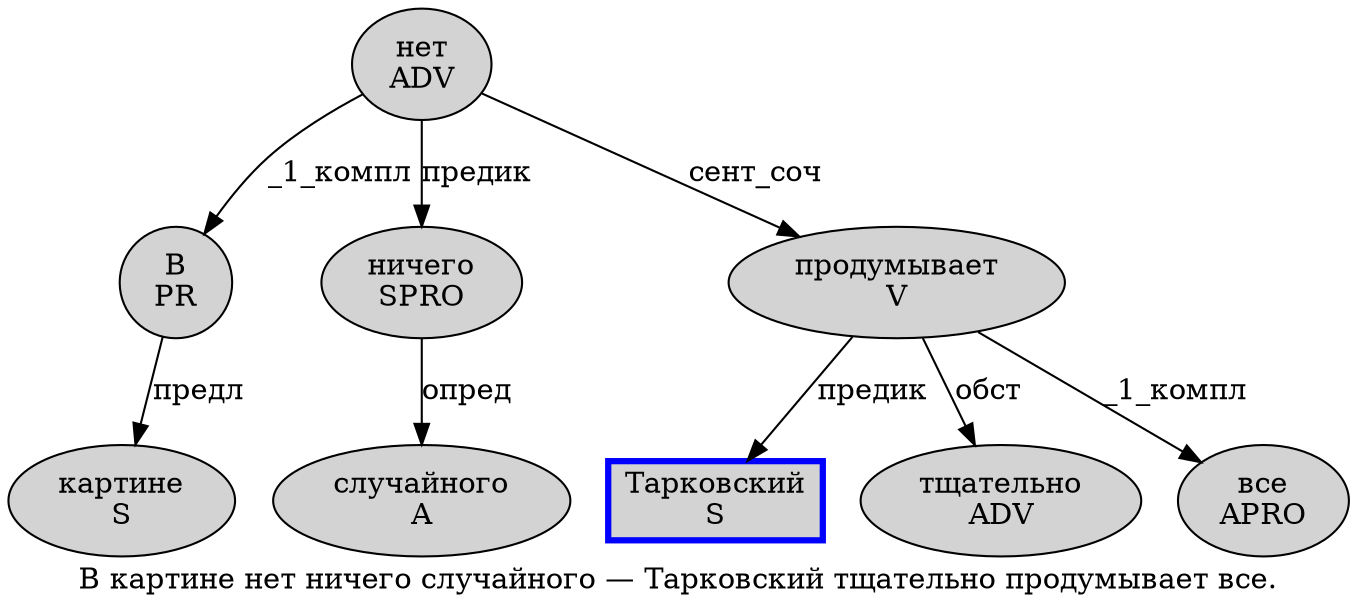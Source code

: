 digraph SENTENCE_2030 {
	graph [label="В картине нет ничего случайного — Тарковский тщательно продумывает все."]
	node [style=filled]
		0 [label="В
PR" color="" fillcolor=lightgray penwidth=1 shape=ellipse]
		1 [label="картине
S" color="" fillcolor=lightgray penwidth=1 shape=ellipse]
		2 [label="нет
ADV" color="" fillcolor=lightgray penwidth=1 shape=ellipse]
		3 [label="ничего
SPRO" color="" fillcolor=lightgray penwidth=1 shape=ellipse]
		4 [label="случайного
A" color="" fillcolor=lightgray penwidth=1 shape=ellipse]
		6 [label="Тарковский
S" color=blue fillcolor=lightgray penwidth=3 shape=box]
		7 [label="тщательно
ADV" color="" fillcolor=lightgray penwidth=1 shape=ellipse]
		8 [label="продумывает
V" color="" fillcolor=lightgray penwidth=1 shape=ellipse]
		9 [label="все
APRO" color="" fillcolor=lightgray penwidth=1 shape=ellipse]
			8 -> 6 [label="предик"]
			8 -> 7 [label="обст"]
			8 -> 9 [label="_1_компл"]
			2 -> 0 [label="_1_компл"]
			2 -> 3 [label="предик"]
			2 -> 8 [label="сент_соч"]
			0 -> 1 [label="предл"]
			3 -> 4 [label="опред"]
}